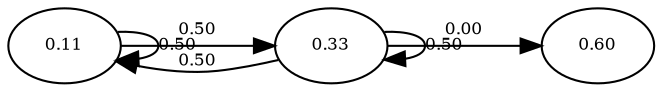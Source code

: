// RBF
digraph {
	dpi=100
	node [fontsize=8]
	edge [fontsize=8]
	edge [labelfloat=false]
	0.11
	0.33
	0.11 -> 0.11 [label=0.50 constraint=false]
	0.11 -> 0.33 [label=0.50 constraint=false]
	0.33 -> 0.33 [label=0.50 constraint=false]
	0.33 -> 0.60 [label=0.00 constraint=false]
	0.33 -> 0.11 [label=0.50 constraint=false]
}
